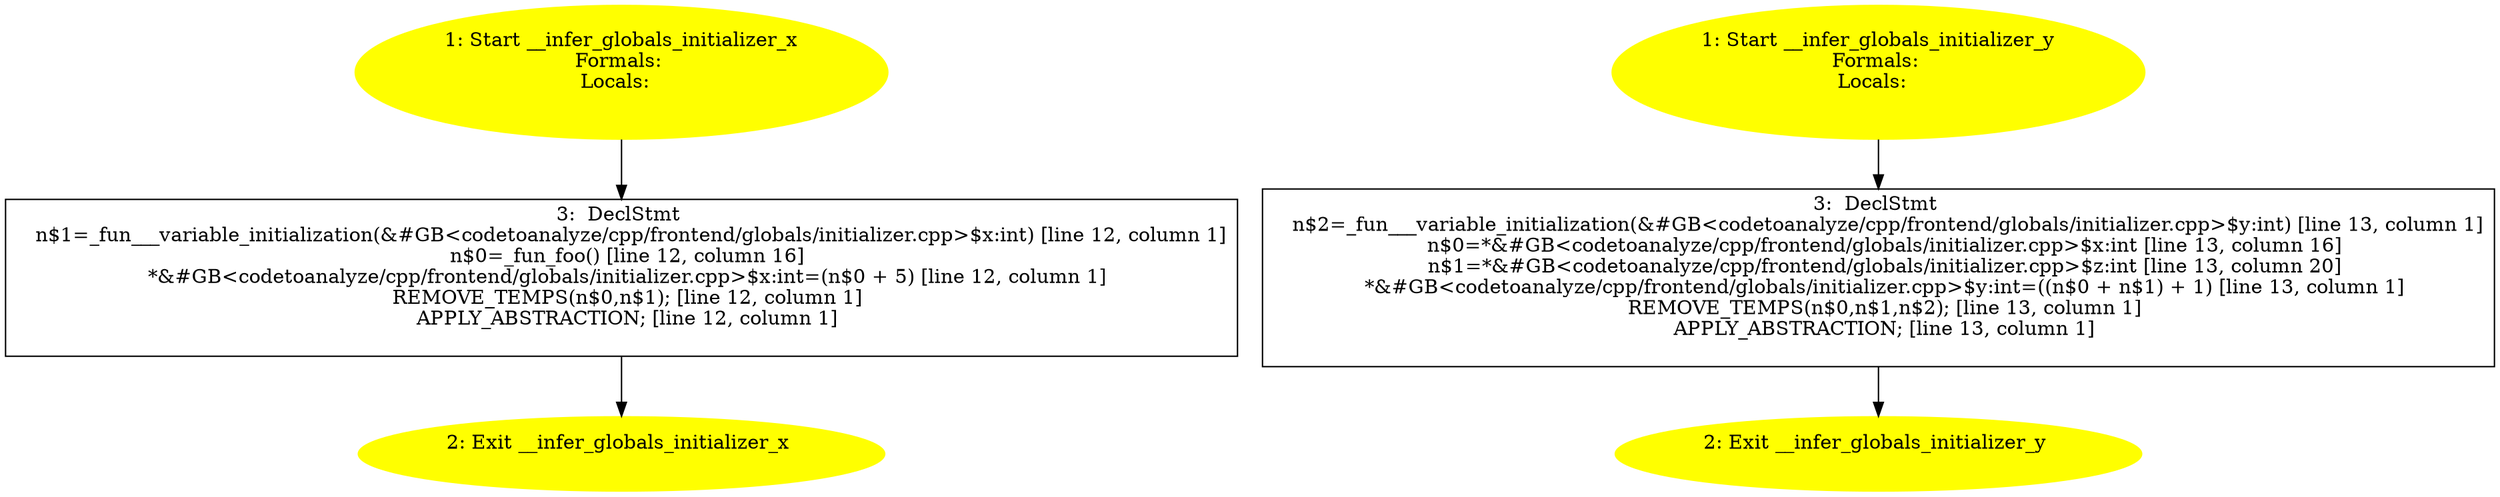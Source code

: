 /* @generated */
digraph cfg {
"__infer_globals_initializer_x#346c89dda90b0be6289346ddbf0528bc.83245b9f254e67fb6f879cc1e35a1bb1_1" [label="1: Start __infer_globals_initializer_x\nFormals: \nLocals:  \n  " color=yellow style=filled]
	

	 "__infer_globals_initializer_x#346c89dda90b0be6289346ddbf0528bc.83245b9f254e67fb6f879cc1e35a1bb1_1" -> "__infer_globals_initializer_x#346c89dda90b0be6289346ddbf0528bc.83245b9f254e67fb6f879cc1e35a1bb1_3" ;
"__infer_globals_initializer_x#346c89dda90b0be6289346ddbf0528bc.83245b9f254e67fb6f879cc1e35a1bb1_2" [label="2: Exit __infer_globals_initializer_x \n  " color=yellow style=filled]
	

"__infer_globals_initializer_x#346c89dda90b0be6289346ddbf0528bc.83245b9f254e67fb6f879cc1e35a1bb1_3" [label="3:  DeclStmt \n   n$1=_fun___variable_initialization(&#GB<codetoanalyze/cpp/frontend/globals/initializer.cpp>$x:int) [line 12, column 1]\n  n$0=_fun_foo() [line 12, column 16]\n  *&#GB<codetoanalyze/cpp/frontend/globals/initializer.cpp>$x:int=(n$0 + 5) [line 12, column 1]\n  REMOVE_TEMPS(n$0,n$1); [line 12, column 1]\n  APPLY_ABSTRACTION; [line 12, column 1]\n " shape="box"]
	

	 "__infer_globals_initializer_x#346c89dda90b0be6289346ddbf0528bc.83245b9f254e67fb6f879cc1e35a1bb1_3" -> "__infer_globals_initializer_x#346c89dda90b0be6289346ddbf0528bc.83245b9f254e67fb6f879cc1e35a1bb1_2" ;
"__infer_globals_initializer_y#346c89dda90b0be6289346ddbf0528bc.e7d659d11156f551397be6d5db27f31c_1" [label="1: Start __infer_globals_initializer_y\nFormals: \nLocals:  \n  " color=yellow style=filled]
	

	 "__infer_globals_initializer_y#346c89dda90b0be6289346ddbf0528bc.e7d659d11156f551397be6d5db27f31c_1" -> "__infer_globals_initializer_y#346c89dda90b0be6289346ddbf0528bc.e7d659d11156f551397be6d5db27f31c_3" ;
"__infer_globals_initializer_y#346c89dda90b0be6289346ddbf0528bc.e7d659d11156f551397be6d5db27f31c_2" [label="2: Exit __infer_globals_initializer_y \n  " color=yellow style=filled]
	

"__infer_globals_initializer_y#346c89dda90b0be6289346ddbf0528bc.e7d659d11156f551397be6d5db27f31c_3" [label="3:  DeclStmt \n   n$2=_fun___variable_initialization(&#GB<codetoanalyze/cpp/frontend/globals/initializer.cpp>$y:int) [line 13, column 1]\n  n$0=*&#GB<codetoanalyze/cpp/frontend/globals/initializer.cpp>$x:int [line 13, column 16]\n  n$1=*&#GB<codetoanalyze/cpp/frontend/globals/initializer.cpp>$z:int [line 13, column 20]\n  *&#GB<codetoanalyze/cpp/frontend/globals/initializer.cpp>$y:int=((n$0 + n$1) + 1) [line 13, column 1]\n  REMOVE_TEMPS(n$0,n$1,n$2); [line 13, column 1]\n  APPLY_ABSTRACTION; [line 13, column 1]\n " shape="box"]
	

	 "__infer_globals_initializer_y#346c89dda90b0be6289346ddbf0528bc.e7d659d11156f551397be6d5db27f31c_3" -> "__infer_globals_initializer_y#346c89dda90b0be6289346ddbf0528bc.e7d659d11156f551397be6d5db27f31c_2" ;
}
